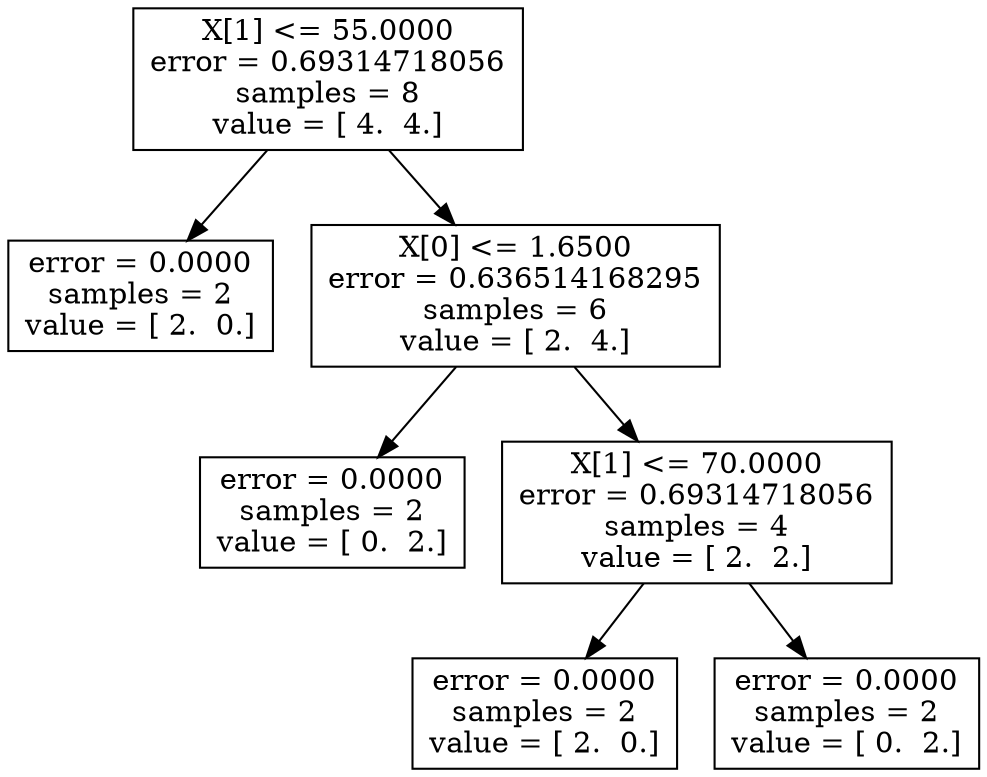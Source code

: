 digraph Tree {
0 [label="X[1] <= 55.0000\nerror = 0.69314718056\nsamples = 8\nvalue = [ 4.  4.]", shape="box"] ;
1 [label="error = 0.0000\nsamples = 2\nvalue = [ 2.  0.]", shape="box"] ;
0 -> 1 ;
2 [label="X[0] <= 1.6500\nerror = 0.636514168295\nsamples = 6\nvalue = [ 2.  4.]", shape="box"] ;
0 -> 2 ;
3 [label="error = 0.0000\nsamples = 2\nvalue = [ 0.  2.]", shape="box"] ;
2 -> 3 ;
4 [label="X[1] <= 70.0000\nerror = 0.69314718056\nsamples = 4\nvalue = [ 2.  2.]", shape="box"] ;
2 -> 4 ;
5 [label="error = 0.0000\nsamples = 2\nvalue = [ 2.  0.]", shape="box"] ;
4 -> 5 ;
6 [label="error = 0.0000\nsamples = 2\nvalue = [ 0.  2.]", shape="box"] ;
4 -> 6 ;
}